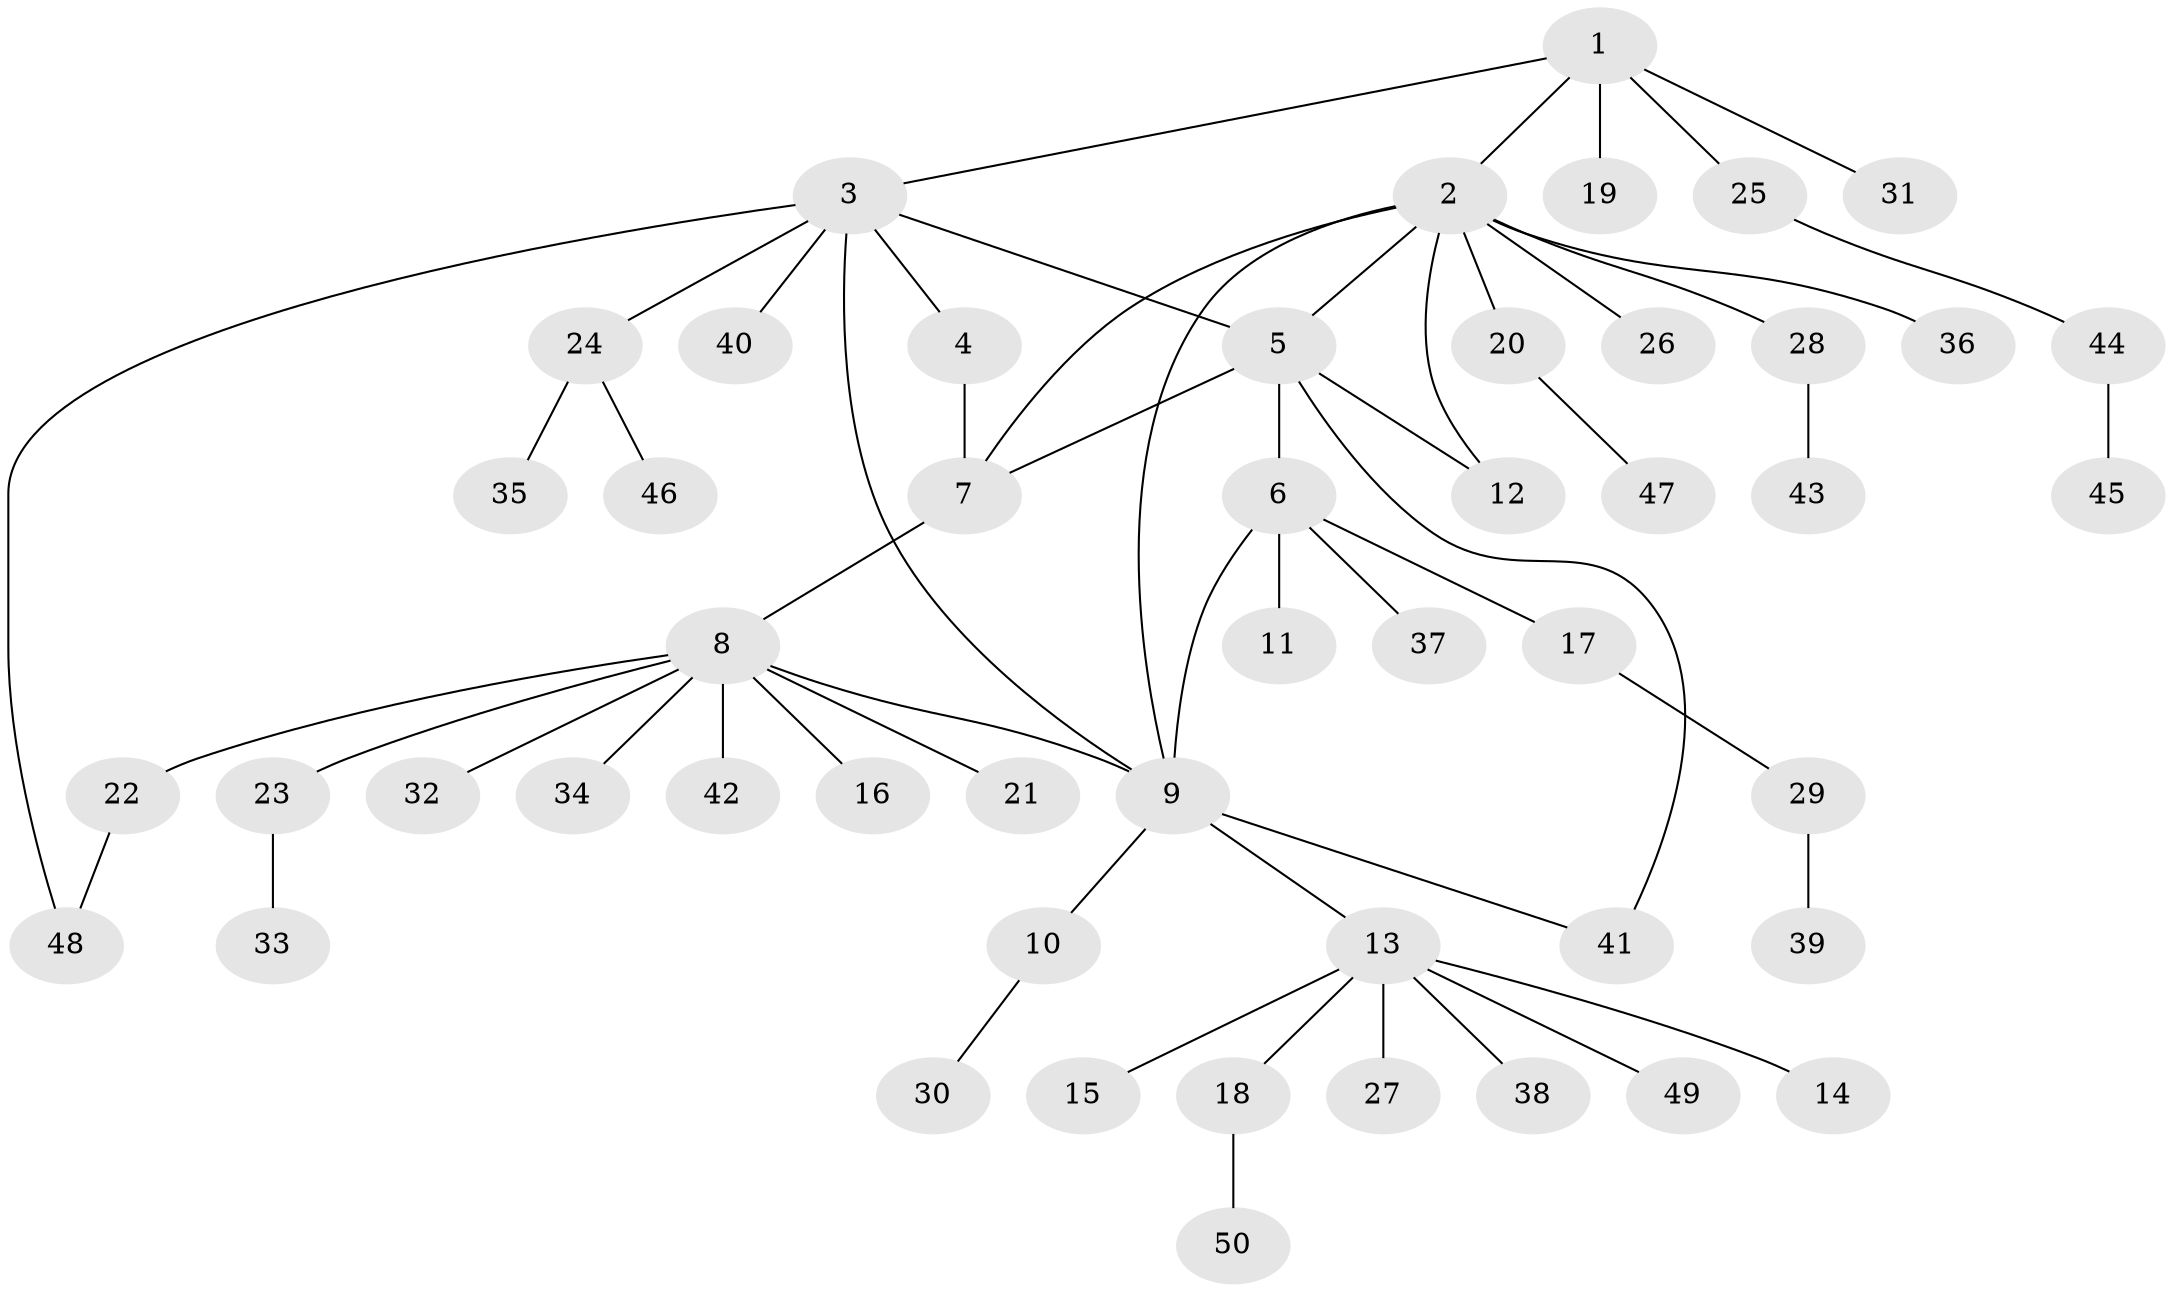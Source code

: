 // Generated by graph-tools (version 1.1) at 2025/50/03/09/25 03:50:30]
// undirected, 50 vertices, 58 edges
graph export_dot {
graph [start="1"]
  node [color=gray90,style=filled];
  1;
  2;
  3;
  4;
  5;
  6;
  7;
  8;
  9;
  10;
  11;
  12;
  13;
  14;
  15;
  16;
  17;
  18;
  19;
  20;
  21;
  22;
  23;
  24;
  25;
  26;
  27;
  28;
  29;
  30;
  31;
  32;
  33;
  34;
  35;
  36;
  37;
  38;
  39;
  40;
  41;
  42;
  43;
  44;
  45;
  46;
  47;
  48;
  49;
  50;
  1 -- 2;
  1 -- 3;
  1 -- 19;
  1 -- 25;
  1 -- 31;
  2 -- 5;
  2 -- 7;
  2 -- 9;
  2 -- 12;
  2 -- 20;
  2 -- 26;
  2 -- 28;
  2 -- 36;
  3 -- 4;
  3 -- 5;
  3 -- 9;
  3 -- 24;
  3 -- 40;
  3 -- 48;
  4 -- 7;
  5 -- 6;
  5 -- 7;
  5 -- 12;
  5 -- 41;
  6 -- 9;
  6 -- 11;
  6 -- 17;
  6 -- 37;
  7 -- 8;
  8 -- 9;
  8 -- 16;
  8 -- 21;
  8 -- 22;
  8 -- 23;
  8 -- 32;
  8 -- 34;
  8 -- 42;
  9 -- 10;
  9 -- 13;
  9 -- 41;
  10 -- 30;
  13 -- 14;
  13 -- 15;
  13 -- 18;
  13 -- 27;
  13 -- 38;
  13 -- 49;
  17 -- 29;
  18 -- 50;
  20 -- 47;
  22 -- 48;
  23 -- 33;
  24 -- 35;
  24 -- 46;
  25 -- 44;
  28 -- 43;
  29 -- 39;
  44 -- 45;
}
